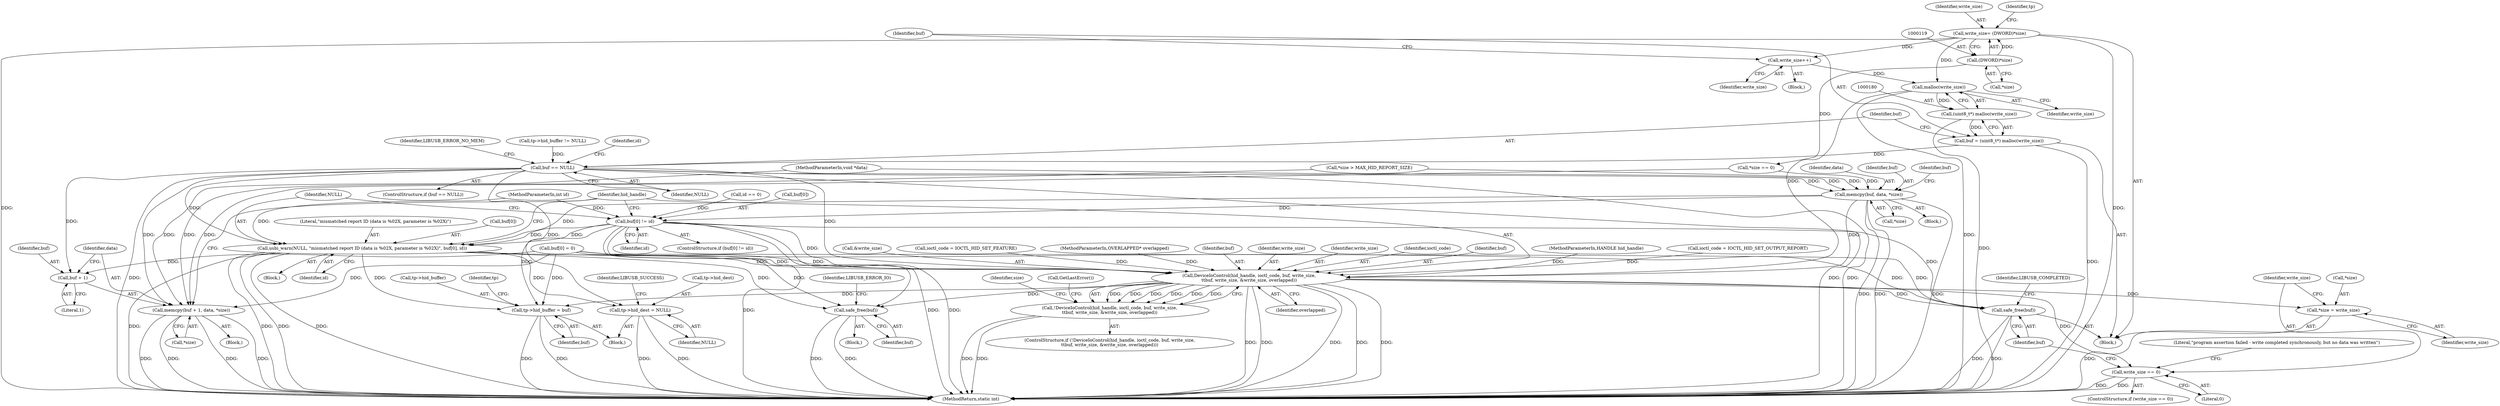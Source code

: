 digraph "1_Chrome_ac149a8d4371c0e01e0934fdd57b09e86f96b5b9_7@API" {
"1000116" [label="(Call,write_size= (DWORD)*size)"];
"1000118" [label="(Call,(DWORD)*size)"];
"1000175" [label="(Call,write_size++)"];
"1000181" [label="(Call,malloc(write_size))"];
"1000179" [label="(Call,(uint8_t*) malloc(write_size))"];
"1000177" [label="(Call,buf = (uint8_t*) malloc(write_size))"];
"1000184" [label="(Call,buf == NULL)"];
"1000200" [label="(Call,memcpy(buf + 1, data, *size))"];
"1000201" [label="(Call,buf + 1)"];
"1000209" [label="(Call,memcpy(buf, data, *size))"];
"1000215" [label="(Call,buf[0] != id)"];
"1000221" [label="(Call,usbi_warn(NULL, \"mismatched report ID (data is %02X, parameter is %02X)\", buf[0], id))"];
"1000230" [label="(Call,DeviceIoControl(hid_handle, ioctl_code, buf, write_size,\n\t\tbuf, write_size, &write_size, overlapped))"];
"1000229" [label="(Call,!DeviceIoControl(hid_handle, ioctl_code, buf, write_size,\n\t\tbuf, write_size, &write_size, overlapped))"];
"1000250" [label="(Call,safe_free(buf))"];
"1000254" [label="(Call,tp->hid_buffer = buf)"];
"1000266" [label="(Call,*size = write_size)"];
"1000271" [label="(Call,write_size == 0)"];
"1000277" [label="(Call,safe_free(buf))"];
"1000259" [label="(Call,tp->hid_dest = NULL)"];
"1000177" [label="(Call,buf = (uint8_t*) malloc(write_size))"];
"1000215" [label="(Call,buf[0] != id)"];
"1000230" [label="(Call,DeviceIoControl(hid_handle, ioctl_code, buf, write_size,\n\t\tbuf, write_size, &write_size, overlapped))"];
"1000222" [label="(Identifier,NULL)"];
"1000235" [label="(Identifier,buf)"];
"1000236" [label="(Identifier,write_size)"];
"1000116" [label="(Call,write_size= (DWORD)*size)"];
"1000216" [label="(Call,buf[0])"];
"1000234" [label="(Identifier,write_size)"];
"1000217" [label="(Identifier,buf)"];
"1000240" [label="(Block,)"];
"1000265" [label="(Identifier,LIBUSB_SUCCESS)"];
"1000203" [label="(Literal,1)"];
"1000250" [label="(Call,safe_free(buf))"];
"1000268" [label="(Identifier,size)"];
"1000232" [label="(Identifier,ioctl_code)"];
"1000281" [label="(MethodReturn,static int)"];
"1000277" [label="(Call,safe_free(buf))"];
"1000255" [label="(Call,tp->hid_buffer)"];
"1000219" [label="(Identifier,id)"];
"1000266" [label="(Call,*size = write_size)"];
"1000269" [label="(Identifier,write_size)"];
"1000228" [label="(ControlStructure,if (!DeviceIoControl(hid_handle, ioctl_code, buf, write_size,\n\t\tbuf, write_size, &write_size, overlapped)))"];
"1000258" [label="(Identifier,buf)"];
"1000184" [label="(Call,buf == NULL)"];
"1000104" [label="(MethodParameterIn,void *data)"];
"1000118" [label="(Call,(DWORD)*size)"];
"1000109" [label="(Block,)"];
"1000229" [label="(Call,!DeviceIoControl(hid_handle, ioctl_code, buf, write_size,\n\t\tbuf, write_size, &write_size, overlapped))"];
"1000233" [label="(Identifier,buf)"];
"1000272" [label="(Identifier,write_size)"];
"1000208" [label="(Block,)"];
"1000278" [label="(Identifier,buf)"];
"1000183" [label="(ControlStructure,if (buf == NULL))"];
"1000271" [label="(Call,write_size == 0)"];
"1000192" [label="(Identifier,id)"];
"1000280" [label="(Identifier,LIBUSB_COMPLETED)"];
"1000270" [label="(ControlStructure,if (write_size == 0))"];
"1000102" [label="(MethodParameterIn,HANDLE hid_handle)"];
"1000273" [label="(Literal,0)"];
"1000231" [label="(Identifier,hid_handle)"];
"1000182" [label="(Identifier,write_size)"];
"1000214" [label="(ControlStructure,if (buf[0] != id))"];
"1000194" [label="(Block,)"];
"1000205" [label="(Call,*size)"];
"1000174" [label="(Block,)"];
"1000175" [label="(Call,write_size++)"];
"1000211" [label="(Identifier,data)"];
"1000152" [label="(Call,ioctl_code = IOCTL_HID_SET_OUTPUT_REPORT)"];
"1000202" [label="(Identifier,buf)"];
"1000185" [label="(Identifier,buf)"];
"1000221" [label="(Call,usbi_warn(NULL, \"mismatched report ID (data is %02X, parameter is %02X)\", buf[0], id))"];
"1000220" [label="(Block,)"];
"1000259" [label="(Call,tp->hid_dest = NULL)"];
"1000189" [label="(Identifier,LIBUSB_ERROR_NO_MEM)"];
"1000267" [label="(Call,*size)"];
"1000245" [label="(Block,)"];
"1000254" [label="(Call,tp->hid_buffer = buf)"];
"1000276" [label="(Literal,\"program assertion failed - write completed synchronously, but no data was written\")"];
"1000237" [label="(Call,&write_size)"];
"1000191" [label="(Call,id == 0)"];
"1000210" [label="(Identifier,buf)"];
"1000120" [label="(Call,*size)"];
"1000224" [label="(Call,buf[0])"];
"1000157" [label="(Call,ioctl_code = IOCTL_HID_SET_FEATURE)"];
"1000239" [label="(Identifier,overlapped)"];
"1000195" [label="(Call,buf[0] = 0)"];
"1000107" [label="(MethodParameterIn,OVERLAPPED* overlapped)"];
"1000181" [label="(Call,malloc(write_size))"];
"1000227" [label="(Identifier,id)"];
"1000178" [label="(Identifier,buf)"];
"1000253" [label="(Identifier,LIBUSB_ERROR_IO)"];
"1000243" [label="(Call,GetLastError())"];
"1000209" [label="(Call,memcpy(buf, data, *size))"];
"1000133" [label="(Call,*size == 0)"];
"1000204" [label="(Identifier,data)"];
"1000186" [label="(Identifier,NULL)"];
"1000176" [label="(Identifier,write_size)"];
"1000261" [label="(Identifier,tp)"];
"1000263" [label="(Identifier,NULL)"];
"1000117" [label="(Identifier,write_size)"];
"1000137" [label="(Call,*size > MAX_HID_REPORT_SIZE)"];
"1000212" [label="(Call,*size)"];
"1000103" [label="(MethodParameterIn,int id)"];
"1000179" [label="(Call,(uint8_t*) malloc(write_size))"];
"1000201" [label="(Call,buf + 1)"];
"1000260" [label="(Call,tp->hid_dest)"];
"1000223" [label="(Literal,\"mismatched report ID (data is %02X, parameter is %02X)\")"];
"1000125" [label="(Identifier,tp)"];
"1000123" [label="(Call,tp->hid_buffer != NULL)"];
"1000200" [label="(Call,memcpy(buf + 1, data, *size))"];
"1000251" [label="(Identifier,buf)"];
"1000116" -> "1000109"  [label="AST: "];
"1000116" -> "1000118"  [label="CFG: "];
"1000117" -> "1000116"  [label="AST: "];
"1000118" -> "1000116"  [label="AST: "];
"1000125" -> "1000116"  [label="CFG: "];
"1000116" -> "1000281"  [label="DDG: "];
"1000116" -> "1000281"  [label="DDG: "];
"1000118" -> "1000116"  [label="DDG: "];
"1000116" -> "1000175"  [label="DDG: "];
"1000116" -> "1000181"  [label="DDG: "];
"1000118" -> "1000120"  [label="CFG: "];
"1000119" -> "1000118"  [label="AST: "];
"1000120" -> "1000118"  [label="AST: "];
"1000118" -> "1000133"  [label="DDG: "];
"1000175" -> "1000174"  [label="AST: "];
"1000175" -> "1000176"  [label="CFG: "];
"1000176" -> "1000175"  [label="AST: "];
"1000178" -> "1000175"  [label="CFG: "];
"1000175" -> "1000181"  [label="DDG: "];
"1000181" -> "1000179"  [label="AST: "];
"1000181" -> "1000182"  [label="CFG: "];
"1000182" -> "1000181"  [label="AST: "];
"1000179" -> "1000181"  [label="CFG: "];
"1000181" -> "1000281"  [label="DDG: "];
"1000181" -> "1000179"  [label="DDG: "];
"1000181" -> "1000230"  [label="DDG: "];
"1000179" -> "1000177"  [label="AST: "];
"1000180" -> "1000179"  [label="AST: "];
"1000177" -> "1000179"  [label="CFG: "];
"1000179" -> "1000281"  [label="DDG: "];
"1000179" -> "1000177"  [label="DDG: "];
"1000177" -> "1000109"  [label="AST: "];
"1000178" -> "1000177"  [label="AST: "];
"1000185" -> "1000177"  [label="CFG: "];
"1000177" -> "1000281"  [label="DDG: "];
"1000177" -> "1000184"  [label="DDG: "];
"1000184" -> "1000183"  [label="AST: "];
"1000184" -> "1000186"  [label="CFG: "];
"1000185" -> "1000184"  [label="AST: "];
"1000186" -> "1000184"  [label="AST: "];
"1000189" -> "1000184"  [label="CFG: "];
"1000192" -> "1000184"  [label="CFG: "];
"1000184" -> "1000281"  [label="DDG: "];
"1000184" -> "1000281"  [label="DDG: "];
"1000184" -> "1000281"  [label="DDG: "];
"1000123" -> "1000184"  [label="DDG: "];
"1000184" -> "1000200"  [label="DDG: "];
"1000184" -> "1000201"  [label="DDG: "];
"1000184" -> "1000209"  [label="DDG: "];
"1000184" -> "1000221"  [label="DDG: "];
"1000184" -> "1000230"  [label="DDG: "];
"1000184" -> "1000259"  [label="DDG: "];
"1000200" -> "1000194"  [label="AST: "];
"1000200" -> "1000205"  [label="CFG: "];
"1000201" -> "1000200"  [label="AST: "];
"1000204" -> "1000200"  [label="AST: "];
"1000205" -> "1000200"  [label="AST: "];
"1000231" -> "1000200"  [label="CFG: "];
"1000200" -> "1000281"  [label="DDG: "];
"1000200" -> "1000281"  [label="DDG: "];
"1000200" -> "1000281"  [label="DDG: "];
"1000200" -> "1000281"  [label="DDG: "];
"1000195" -> "1000200"  [label="DDG: "];
"1000104" -> "1000200"  [label="DDG: "];
"1000133" -> "1000200"  [label="DDG: "];
"1000137" -> "1000200"  [label="DDG: "];
"1000201" -> "1000203"  [label="CFG: "];
"1000202" -> "1000201"  [label="AST: "];
"1000203" -> "1000201"  [label="AST: "];
"1000204" -> "1000201"  [label="CFG: "];
"1000195" -> "1000201"  [label="DDG: "];
"1000209" -> "1000208"  [label="AST: "];
"1000209" -> "1000212"  [label="CFG: "];
"1000210" -> "1000209"  [label="AST: "];
"1000211" -> "1000209"  [label="AST: "];
"1000212" -> "1000209"  [label="AST: "];
"1000217" -> "1000209"  [label="CFG: "];
"1000209" -> "1000281"  [label="DDG: "];
"1000209" -> "1000281"  [label="DDG: "];
"1000209" -> "1000281"  [label="DDG: "];
"1000104" -> "1000209"  [label="DDG: "];
"1000133" -> "1000209"  [label="DDG: "];
"1000137" -> "1000209"  [label="DDG: "];
"1000209" -> "1000215"  [label="DDG: "];
"1000209" -> "1000221"  [label="DDG: "];
"1000209" -> "1000230"  [label="DDG: "];
"1000215" -> "1000214"  [label="AST: "];
"1000215" -> "1000219"  [label="CFG: "];
"1000216" -> "1000215"  [label="AST: "];
"1000219" -> "1000215"  [label="AST: "];
"1000222" -> "1000215"  [label="CFG: "];
"1000231" -> "1000215"  [label="CFG: "];
"1000215" -> "1000281"  [label="DDG: "];
"1000215" -> "1000281"  [label="DDG: "];
"1000215" -> "1000281"  [label="DDG: "];
"1000191" -> "1000215"  [label="DDG: "];
"1000103" -> "1000215"  [label="DDG: "];
"1000215" -> "1000221"  [label="DDG: "];
"1000215" -> "1000221"  [label="DDG: "];
"1000215" -> "1000230"  [label="DDG: "];
"1000215" -> "1000250"  [label="DDG: "];
"1000215" -> "1000254"  [label="DDG: "];
"1000215" -> "1000277"  [label="DDG: "];
"1000221" -> "1000220"  [label="AST: "];
"1000221" -> "1000227"  [label="CFG: "];
"1000222" -> "1000221"  [label="AST: "];
"1000223" -> "1000221"  [label="AST: "];
"1000224" -> "1000221"  [label="AST: "];
"1000227" -> "1000221"  [label="AST: "];
"1000231" -> "1000221"  [label="CFG: "];
"1000221" -> "1000281"  [label="DDG: "];
"1000221" -> "1000281"  [label="DDG: "];
"1000221" -> "1000281"  [label="DDG: "];
"1000221" -> "1000281"  [label="DDG: "];
"1000103" -> "1000221"  [label="DDG: "];
"1000221" -> "1000230"  [label="DDG: "];
"1000221" -> "1000250"  [label="DDG: "];
"1000221" -> "1000254"  [label="DDG: "];
"1000221" -> "1000259"  [label="DDG: "];
"1000221" -> "1000277"  [label="DDG: "];
"1000230" -> "1000229"  [label="AST: "];
"1000230" -> "1000239"  [label="CFG: "];
"1000231" -> "1000230"  [label="AST: "];
"1000232" -> "1000230"  [label="AST: "];
"1000233" -> "1000230"  [label="AST: "];
"1000234" -> "1000230"  [label="AST: "];
"1000235" -> "1000230"  [label="AST: "];
"1000236" -> "1000230"  [label="AST: "];
"1000237" -> "1000230"  [label="AST: "];
"1000239" -> "1000230"  [label="AST: "];
"1000229" -> "1000230"  [label="CFG: "];
"1000230" -> "1000281"  [label="DDG: "];
"1000230" -> "1000281"  [label="DDG: "];
"1000230" -> "1000281"  [label="DDG: "];
"1000230" -> "1000281"  [label="DDG: "];
"1000230" -> "1000281"  [label="DDG: "];
"1000230" -> "1000229"  [label="DDG: "];
"1000230" -> "1000229"  [label="DDG: "];
"1000230" -> "1000229"  [label="DDG: "];
"1000230" -> "1000229"  [label="DDG: "];
"1000230" -> "1000229"  [label="DDG: "];
"1000230" -> "1000229"  [label="DDG: "];
"1000102" -> "1000230"  [label="DDG: "];
"1000157" -> "1000230"  [label="DDG: "];
"1000152" -> "1000230"  [label="DDG: "];
"1000195" -> "1000230"  [label="DDG: "];
"1000107" -> "1000230"  [label="DDG: "];
"1000230" -> "1000250"  [label="DDG: "];
"1000230" -> "1000254"  [label="DDG: "];
"1000230" -> "1000266"  [label="DDG: "];
"1000230" -> "1000271"  [label="DDG: "];
"1000230" -> "1000277"  [label="DDG: "];
"1000229" -> "1000228"  [label="AST: "];
"1000243" -> "1000229"  [label="CFG: "];
"1000268" -> "1000229"  [label="CFG: "];
"1000229" -> "1000281"  [label="DDG: "];
"1000229" -> "1000281"  [label="DDG: "];
"1000250" -> "1000245"  [label="AST: "];
"1000250" -> "1000251"  [label="CFG: "];
"1000251" -> "1000250"  [label="AST: "];
"1000253" -> "1000250"  [label="CFG: "];
"1000250" -> "1000281"  [label="DDG: "];
"1000250" -> "1000281"  [label="DDG: "];
"1000195" -> "1000250"  [label="DDG: "];
"1000254" -> "1000240"  [label="AST: "];
"1000254" -> "1000258"  [label="CFG: "];
"1000255" -> "1000254"  [label="AST: "];
"1000258" -> "1000254"  [label="AST: "];
"1000261" -> "1000254"  [label="CFG: "];
"1000254" -> "1000281"  [label="DDG: "];
"1000254" -> "1000281"  [label="DDG: "];
"1000195" -> "1000254"  [label="DDG: "];
"1000266" -> "1000109"  [label="AST: "];
"1000266" -> "1000269"  [label="CFG: "];
"1000267" -> "1000266"  [label="AST: "];
"1000269" -> "1000266"  [label="AST: "];
"1000272" -> "1000266"  [label="CFG: "];
"1000266" -> "1000281"  [label="DDG: "];
"1000271" -> "1000270"  [label="AST: "];
"1000271" -> "1000273"  [label="CFG: "];
"1000272" -> "1000271"  [label="AST: "];
"1000273" -> "1000271"  [label="AST: "];
"1000276" -> "1000271"  [label="CFG: "];
"1000278" -> "1000271"  [label="CFG: "];
"1000271" -> "1000281"  [label="DDG: "];
"1000271" -> "1000281"  [label="DDG: "];
"1000277" -> "1000109"  [label="AST: "];
"1000277" -> "1000278"  [label="CFG: "];
"1000278" -> "1000277"  [label="AST: "];
"1000280" -> "1000277"  [label="CFG: "];
"1000277" -> "1000281"  [label="DDG: "];
"1000277" -> "1000281"  [label="DDG: "];
"1000195" -> "1000277"  [label="DDG: "];
"1000259" -> "1000240"  [label="AST: "];
"1000259" -> "1000263"  [label="CFG: "];
"1000260" -> "1000259"  [label="AST: "];
"1000263" -> "1000259"  [label="AST: "];
"1000265" -> "1000259"  [label="CFG: "];
"1000259" -> "1000281"  [label="DDG: "];
"1000259" -> "1000281"  [label="DDG: "];
}
